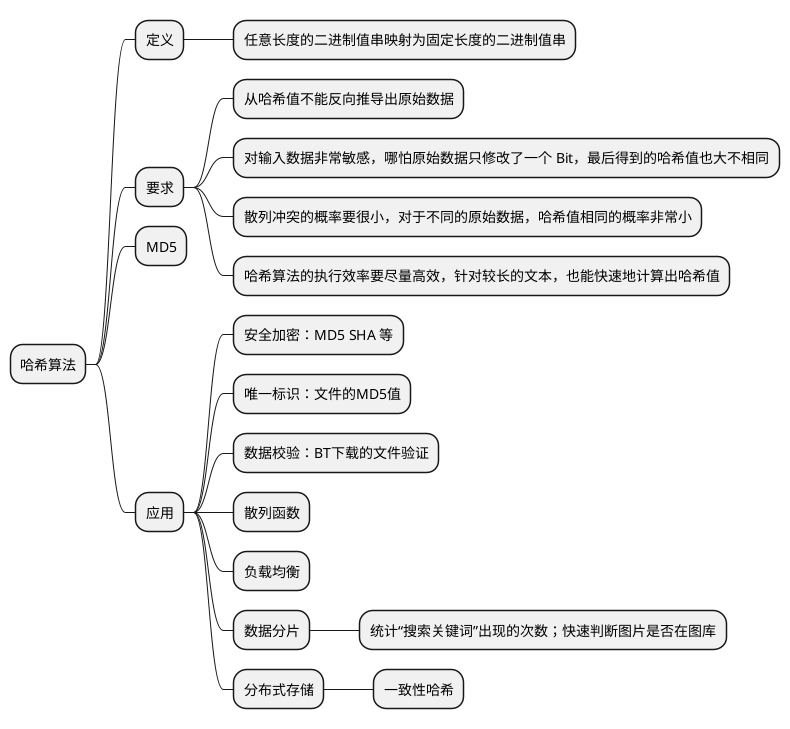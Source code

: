 @startmindmap

* 哈希算法

** 定义
*** 任意长度的二进制值串映射为固定长度的二进制值串

** 要求
*** 从哈希值不能反向推导出原始数据
*** 对输入数据非常敏感，哪怕原始数据只修改了一个 Bit，最后得到的哈希值也大不相同
*** 散列冲突的概率要很小，对于不同的原始数据，哈希值相同的概率非常小
*** 哈希算法的执行效率要尽量高效，针对较长的文本，也能快速地计算出哈希值

** MD5

** 应用
*** 安全加密：MD5 SHA 等
*** 唯一标识：文件的MD5值
*** 数据校验：BT下载的文件验证
*** 散列函数
*** 负载均衡
*** 数据分片
**** 统计“搜索关键词”出现的次数；快速判断图片是否在图库
*** 分布式存储
**** 一致性哈希


@endmindmap
